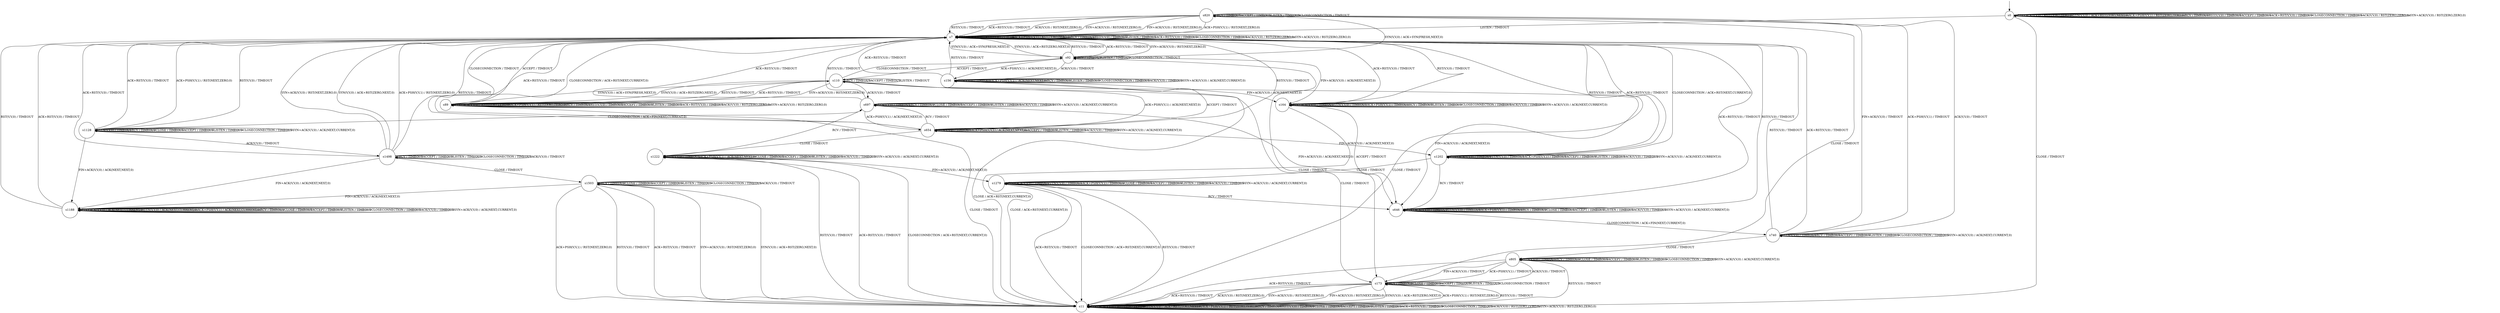 digraph g {

	 s820 [shape = "circle" label="s820"];
	 s805 [shape = "circle" label="s805"];
	 s7 [shape = "circle" label="s7"];
	 s1188 [shape = "circle" label="s1188"];
	 s173 [shape = "circle" label="s173"];
	 s92 [shape = "circle" label="s92"];
	 s156 [shape = "circle" label="s156"];
	 s646 [shape = "circle" label="s646"];
	 s11 [shape = "circle" label="s11"];
	 s1279 [shape = "circle" label="s1279"];
	 s164 [shape = "circle" label="s164"];
	 s697 [shape = "circle" label="s697"];
	 s654 [shape = "circle" label="s654"];
	 s1128 [shape = "circle" label="s1128"];
	 s0 [shape = "circle" label="s0"];
	 s1498 [shape = "circle" label="s1498"];
	 s1503 [shape = "circle" label="s1503"];
	 s110 [shape = "circle" label="s110"];
	 s89 [shape = "circle" label="s89"];
	 s740 [shape = "circle" label="s740"];
	 s1202 [shape = "circle" label="s1202"];
	 s1222 [shape = "circle" label="s1222"];
	 s0 -> s0 [label="FIN+ACK(V,V,0) / RST(ZERO,ZERO,0)"];
	 s0 -> s0 [label="SYN(V,V,0) / ACK+RST(ZERO,NEXT,0)"];
	 s0 -> s0 [label="ACK+PSH(V,V,1) / RST(ZERO,ZERO,0)"];
	 s0 -> s0 [label="RCV / TIMEOUT"];
	 s0 -> s0 [label="RST(V,V,0) / TIMEOUT"];
	 s0 -> s11 [label="CLOSE / TIMEOUT"];
	 s0 -> s0 [label="ACCEPT / TIMEOUT"];
	 s0 -> s7 [label="LISTEN / TIMEOUT"];
	 s0 -> s0 [label="ACK+RST(V,V,0) / TIMEOUT"];
	 s0 -> s0 [label="CLOSECONNECTION / TIMEOUT"];
	 s0 -> s0 [label="ACK(V,V,0) / RST(ZERO,ZERO,0)"];
	 s0 -> s0 [label="SYN+ACK(V,V,0) / RST(ZERO,ZERO,0)"];
	 s7 -> s7 [label="FIN+ACK(V,V,0) / RST(ZERO,ZERO,0)"];
	 s7 -> s92 [label="SYN(V,V,0) / ACK+SYN(FRESH,NEXT,0)"];
	 s7 -> s7 [label="ACK+PSH(V,V,1) / RST(ZERO,ZERO,0)"];
	 s7 -> s7 [label="RCV / TIMEOUT"];
	 s7 -> s7 [label="RST(V,V,0) / TIMEOUT"];
	 s7 -> s11 [label="CLOSE / TIMEOUT"];
	 s7 -> s89 [label="ACCEPT / TIMEOUT"];
	 s7 -> s7 [label="LISTEN / TIMEOUT"];
	 s7 -> s7 [label="ACK+RST(V,V,0) / TIMEOUT"];
	 s7 -> s7 [label="CLOSECONNECTION / TIMEOUT"];
	 s7 -> s7 [label="ACK(V,V,0) / RST(ZERO,ZERO,0)"];
	 s7 -> s7 [label="SYN+ACK(V,V,0) / RST(ZERO,ZERO,0)"];
	 s11 -> s11 [label="FIN+ACK(V,V,0) / RST(ZERO,ZERO,0)"];
	 s11 -> s11 [label="SYN(V,V,0) / ACK+RST(ZERO,NEXT,0)"];
	 s11 -> s11 [label="ACK+PSH(V,V,1) / RST(ZERO,ZERO,0)"];
	 s11 -> s11 [label="RCV / TIMEOUT"];
	 s11 -> s11 [label="RST(V,V,0) / TIMEOUT"];
	 s11 -> s11 [label="CLOSE / TIMEOUT"];
	 s11 -> s11 [label="ACCEPT / TIMEOUT"];
	 s11 -> s11 [label="LISTEN / TIMEOUT"];
	 s11 -> s11 [label="ACK+RST(V,V,0) / TIMEOUT"];
	 s11 -> s11 [label="CLOSECONNECTION / TIMEOUT"];
	 s11 -> s11 [label="ACK(V,V,0) / RST(ZERO,ZERO,0)"];
	 s11 -> s11 [label="SYN+ACK(V,V,0) / RST(ZERO,ZERO,0)"];
	 s89 -> s89 [label="FIN+ACK(V,V,0) / RST(ZERO,ZERO,0)"];
	 s89 -> s110 [label="SYN(V,V,0) / ACK+SYN(FRESH,NEXT,0)"];
	 s89 -> s89 [label="ACK+PSH(V,V,1) / RST(ZERO,ZERO,0)"];
	 s89 -> s89 [label="RCV / TIMEOUT"];
	 s89 -> s89 [label="RST(V,V,0) / TIMEOUT"];
	 s89 -> s11 [label="CLOSE / TIMEOUT"];
	 s89 -> s89 [label="ACCEPT / TIMEOUT"];
	 s89 -> s89 [label="LISTEN / TIMEOUT"];
	 s89 -> s89 [label="ACK+RST(V,V,0) / TIMEOUT"];
	 s89 -> s7 [label="CLOSECONNECTION / TIMEOUT"];
	 s89 -> s89 [label="ACK(V,V,0) / RST(ZERO,ZERO,0)"];
	 s89 -> s89 [label="SYN+ACK(V,V,0) / RST(ZERO,ZERO,0)"];
	 s92 -> s164 [label="FIN+ACK(V,V,0) / ACK(NEXT,NEXT,0)"];
	 s92 -> s7 [label="SYN(V,V,0) / ACK+RST(ZERO,NEXT,0)"];
	 s92 -> s156 [label="ACK+PSH(V,V,1) / ACK(NEXT,NEXT,0)"];
	 s92 -> s92 [label="RCV / TIMEOUT"];
	 s92 -> s7 [label="RST(V,V,0) / TIMEOUT"];
	 s92 -> s173 [label="CLOSE / TIMEOUT"];
	 s92 -> s110 [label="ACCEPT / TIMEOUT"];
	 s92 -> s92 [label="LISTEN / TIMEOUT"];
	 s92 -> s7 [label="ACK+RST(V,V,0) / TIMEOUT"];
	 s92 -> s92 [label="CLOSECONNECTION / TIMEOUT"];
	 s92 -> s156 [label="ACK(V,V,0) / TIMEOUT"];
	 s92 -> s7 [label="SYN+ACK(V,V,0) / RST(NEXT,ZERO,0)"];
	 s110 -> s646 [label="FIN+ACK(V,V,0) / ACK(NEXT,NEXT,0)"];
	 s110 -> s89 [label="SYN(V,V,0) / ACK+RST(ZERO,NEXT,0)"];
	 s110 -> s654 [label="ACK+PSH(V,V,1) / ACK(NEXT,NEXT,0)"];
	 s110 -> s110 [label="RCV / TIMEOUT"];
	 s110 -> s89 [label="RST(V,V,0) / TIMEOUT"];
	 s110 -> s173 [label="CLOSE / TIMEOUT"];
	 s110 -> s110 [label="ACCEPT / TIMEOUT"];
	 s110 -> s110 [label="LISTEN / TIMEOUT"];
	 s110 -> s89 [label="ACK+RST(V,V,0) / TIMEOUT"];
	 s110 -> s92 [label="CLOSECONNECTION / TIMEOUT"];
	 s110 -> s697 [label="ACK(V,V,0) / TIMEOUT"];
	 s110 -> s89 [label="SYN+ACK(V,V,0) / RST(NEXT,ZERO,0)"];
	 s156 -> s164 [label="FIN+ACK(V,V,0) / ACK(NEXT,NEXT,0)"];
	 s156 -> s156 [label="SYN(V,V,0) / TIMEOUT"];
	 s156 -> s156 [label="ACK+PSH(V,V,1) / ACK(NEXT,NEXT,0)"];
	 s156 -> s156 [label="RCV / TIMEOUT"];
	 s156 -> s7 [label="RST(V,V,0) / TIMEOUT"];
	 s156 -> s11 [label="CLOSE / ACK+RST(NEXT,CURRENT,0)"];
	 s156 -> s654 [label="ACCEPT / TIMEOUT"];
	 s156 -> s156 [label="LISTEN / TIMEOUT"];
	 s156 -> s7 [label="ACK+RST(V,V,0) / TIMEOUT"];
	 s156 -> s156 [label="CLOSECONNECTION / TIMEOUT"];
	 s156 -> s156 [label="ACK(V,V,0) / TIMEOUT"];
	 s156 -> s156 [label="SYN+ACK(V,V,0) / ACK(NEXT,CURRENT,0)"];
	 s164 -> s164 [label="FIN+ACK(V,V,0) / TIMEOUT"];
	 s164 -> s164 [label="SYN(V,V,0) / TIMEOUT"];
	 s164 -> s164 [label="ACK+PSH(V,V,1) / TIMEOUT"];
	 s164 -> s164 [label="RCV / TIMEOUT"];
	 s164 -> s7 [label="RST(V,V,0) / TIMEOUT"];
	 s164 -> s11 [label="CLOSE / ACK+RST(NEXT,CURRENT,0)"];
	 s164 -> s646 [label="ACCEPT / TIMEOUT"];
	 s164 -> s164 [label="LISTEN / TIMEOUT"];
	 s164 -> s7 [label="ACK+RST(V,V,0) / TIMEOUT"];
	 s164 -> s164 [label="CLOSECONNECTION / TIMEOUT"];
	 s164 -> s164 [label="ACK(V,V,0) / TIMEOUT"];
	 s164 -> s164 [label="SYN+ACK(V,V,0) / ACK(NEXT,CURRENT,0)"];
	 s173 -> s11 [label="FIN+ACK(V,V,0) / RST(NEXT,ZERO,0)"];
	 s173 -> s11 [label="SYN(V,V,0) / ACK+RST(ZERO,NEXT,0)"];
	 s173 -> s11 [label="ACK+PSH(V,V,1) / RST(NEXT,ZERO,0)"];
	 s173 -> s173 [label="RCV / TIMEOUT"];
	 s173 -> s11 [label="RST(V,V,0) / TIMEOUT"];
	 s173 -> s173 [label="CLOSE / TIMEOUT"];
	 s173 -> s173 [label="ACCEPT / TIMEOUT"];
	 s173 -> s173 [label="LISTEN / TIMEOUT"];
	 s173 -> s11 [label="ACK+RST(V,V,0) / TIMEOUT"];
	 s173 -> s173 [label="CLOSECONNECTION / TIMEOUT"];
	 s173 -> s11 [label="ACK(V,V,0) / RST(NEXT,ZERO,0)"];
	 s173 -> s11 [label="SYN+ACK(V,V,0) / RST(NEXT,ZERO,0)"];
	 s646 -> s646 [label="FIN+ACK(V,V,0) / TIMEOUT"];
	 s646 -> s646 [label="SYN(V,V,0) / TIMEOUT"];
	 s646 -> s646 [label="ACK+PSH(V,V,1) / TIMEOUT"];
	 s646 -> s646 [label="RCV / TIMEOUT"];
	 s646 -> s7 [label="RST(V,V,0) / TIMEOUT"];
	 s646 -> s646 [label="CLOSE / TIMEOUT"];
	 s646 -> s646 [label="ACCEPT / TIMEOUT"];
	 s646 -> s646 [label="LISTEN / TIMEOUT"];
	 s646 -> s7 [label="ACK+RST(V,V,0) / TIMEOUT"];
	 s646 -> s740 [label="CLOSECONNECTION / ACK+FIN(NEXT,CURRENT,0)"];
	 s646 -> s646 [label="ACK(V,V,0) / TIMEOUT"];
	 s646 -> s646 [label="SYN+ACK(V,V,0) / ACK(NEXT,CURRENT,0)"];
	 s654 -> s1202 [label="FIN+ACK(V,V,0) / ACK(NEXT,NEXT,0)"];
	 s654 -> s654 [label="SYN(V,V,0) / TIMEOUT"];
	 s654 -> s654 [label="ACK+PSH(V,V,1) / ACK(NEXT,NEXT,0)"];
	 s654 -> s697 [label="RCV / TIMEOUT"];
	 s654 -> s7 [label="RST(V,V,0) / TIMEOUT"];
	 s654 -> s1222 [label="CLOSE / TIMEOUT"];
	 s654 -> s654 [label="ACCEPT / TIMEOUT"];
	 s654 -> s654 [label="LISTEN / TIMEOUT"];
	 s654 -> s7 [label="ACK+RST(V,V,0) / TIMEOUT"];
	 s654 -> s7 [label="CLOSECONNECTION / ACK+RST(NEXT,CURRENT,0)"];
	 s654 -> s654 [label="ACK(V,V,0) / TIMEOUT"];
	 s654 -> s654 [label="SYN+ACK(V,V,0) / ACK(NEXT,CURRENT,0)"];
	 s697 -> s646 [label="FIN+ACK(V,V,0) / ACK(NEXT,NEXT,0)"];
	 s697 -> s697 [label="SYN(V,V,0) / TIMEOUT"];
	 s697 -> s654 [label="ACK+PSH(V,V,1) / ACK(NEXT,NEXT,0)"];
	 s697 -> s697 [label="RCV / TIMEOUT"];
	 s697 -> s7 [label="RST(V,V,0) / TIMEOUT"];
	 s697 -> s697 [label="CLOSE / TIMEOUT"];
	 s697 -> s697 [label="ACCEPT / TIMEOUT"];
	 s697 -> s697 [label="LISTEN / TIMEOUT"];
	 s697 -> s7 [label="ACK+RST(V,V,0) / TIMEOUT"];
	 s697 -> s1128 [label="CLOSECONNECTION / ACK+FIN(NEXT,CURRENT,0)"];
	 s697 -> s697 [label="ACK(V,V,0) / TIMEOUT"];
	 s697 -> s697 [label="SYN+ACK(V,V,0) / ACK(NEXT,CURRENT,0)"];
	 s740 -> s820 [label="FIN+ACK(V,V,0) / TIMEOUT"];
	 s740 -> s740 [label="SYN(V,V,0) / TIMEOUT"];
	 s740 -> s820 [label="ACK+PSH(V,V,1) / TIMEOUT"];
	 s740 -> s740 [label="RCV / TIMEOUT"];
	 s740 -> s7 [label="RST(V,V,0) / TIMEOUT"];
	 s740 -> s805 [label="CLOSE / TIMEOUT"];
	 s740 -> s740 [label="ACCEPT / TIMEOUT"];
	 s740 -> s740 [label="LISTEN / TIMEOUT"];
	 s740 -> s7 [label="ACK+RST(V,V,0) / TIMEOUT"];
	 s740 -> s740 [label="CLOSECONNECTION / TIMEOUT"];
	 s740 -> s820 [label="ACK(V,V,0) / TIMEOUT"];
	 s740 -> s740 [label="SYN+ACK(V,V,0) / ACK(NEXT,CURRENT,0)"];
	 s805 -> s173 [label="FIN+ACK(V,V,0) / TIMEOUT"];
	 s805 -> s805 [label="SYN(V,V,0) / TIMEOUT"];
	 s805 -> s173 [label="ACK+PSH(V,V,1) / TIMEOUT"];
	 s805 -> s805 [label="RCV / TIMEOUT"];
	 s805 -> s11 [label="RST(V,V,0) / TIMEOUT"];
	 s805 -> s805 [label="CLOSE / TIMEOUT"];
	 s805 -> s805 [label="ACCEPT / TIMEOUT"];
	 s805 -> s805 [label="LISTEN / TIMEOUT"];
	 s805 -> s11 [label="ACK+RST(V,V,0) / TIMEOUT"];
	 s805 -> s805 [label="CLOSECONNECTION / TIMEOUT"];
	 s805 -> s173 [label="ACK(V,V,0) / TIMEOUT"];
	 s805 -> s805 [label="SYN+ACK(V,V,0) / ACK(NEXT,CURRENT,0)"];
	 s820 -> s7 [label="FIN+ACK(V,V,0) / RST(NEXT,ZERO,0)"];
	 s820 -> s92 [label="SYN(V,V,0) / ACK+SYN(FRESH,NEXT,0)"];
	 s820 -> s7 [label="ACK+PSH(V,V,1) / RST(NEXT,ZERO,0)"];
	 s820 -> s820 [label="RCV / TIMEOUT"];
	 s820 -> s7 [label="RST(V,V,0) / TIMEOUT"];
	 s820 -> s173 [label="CLOSE / TIMEOUT"];
	 s820 -> s820 [label="ACCEPT / TIMEOUT"];
	 s820 -> s820 [label="LISTEN / TIMEOUT"];
	 s820 -> s7 [label="ACK+RST(V,V,0) / TIMEOUT"];
	 s820 -> s820 [label="CLOSECONNECTION / TIMEOUT"];
	 s820 -> s7 [label="ACK(V,V,0) / RST(NEXT,ZERO,0)"];
	 s820 -> s7 [label="SYN+ACK(V,V,0) / RST(NEXT,ZERO,0)"];
	 s1128 -> s1188 [label="FIN+ACK(V,V,0) / ACK(NEXT,NEXT,0)"];
	 s1128 -> s1128 [label="SYN(V,V,0) / TIMEOUT"];
	 s1128 -> s7 [label="ACK+PSH(V,V,1) / RST(NEXT,ZERO,0)"];
	 s1128 -> s1128 [label="RCV / TIMEOUT"];
	 s1128 -> s7 [label="RST(V,V,0) / TIMEOUT"];
	 s1128 -> s1128 [label="CLOSE / TIMEOUT"];
	 s1128 -> s1128 [label="ACCEPT / TIMEOUT"];
	 s1128 -> s1128 [label="LISTEN / TIMEOUT"];
	 s1128 -> s7 [label="ACK+RST(V,V,0) / TIMEOUT"];
	 s1128 -> s1128 [label="CLOSECONNECTION / TIMEOUT"];
	 s1128 -> s1498 [label="ACK(V,V,0) / TIMEOUT"];
	 s1128 -> s1128 [label="SYN+ACK(V,V,0) / ACK(NEXT,CURRENT,0)"];
	 s1188 -> s1188 [label="FIN+ACK(V,V,0) / ACK(NEXT,CURRENT,0)"];
	 s1188 -> s1188 [label="SYN(V,V,0) / ACK(NEXT,CURRENT,0)"];
	 s1188 -> s1188 [label="ACK+PSH(V,V,1) / ACK(NEXT,CURRENT,0)"];
	 s1188 -> s1188 [label="RCV / TIMEOUT"];
	 s1188 -> s7 [label="RST(V,V,0) / TIMEOUT"];
	 s1188 -> s1188 [label="CLOSE / TIMEOUT"];
	 s1188 -> s1188 [label="ACCEPT / TIMEOUT"];
	 s1188 -> s1188 [label="LISTEN / TIMEOUT"];
	 s1188 -> s7 [label="ACK+RST(V,V,0) / TIMEOUT"];
	 s1188 -> s1188 [label="CLOSECONNECTION / TIMEOUT"];
	 s1188 -> s1188 [label="ACK(V,V,0) / TIMEOUT"];
	 s1188 -> s1188 [label="SYN+ACK(V,V,0) / ACK(NEXT,CURRENT,0)"];
	 s1202 -> s1202 [label="FIN+ACK(V,V,0) / TIMEOUT"];
	 s1202 -> s1202 [label="SYN(V,V,0) / TIMEOUT"];
	 s1202 -> s1202 [label="ACK+PSH(V,V,1) / TIMEOUT"];
	 s1202 -> s646 [label="RCV / TIMEOUT"];
	 s1202 -> s7 [label="RST(V,V,0) / TIMEOUT"];
	 s1202 -> s1279 [label="CLOSE / TIMEOUT"];
	 s1202 -> s1202 [label="ACCEPT / TIMEOUT"];
	 s1202 -> s1202 [label="LISTEN / TIMEOUT"];
	 s1202 -> s7 [label="ACK+RST(V,V,0) / TIMEOUT"];
	 s1202 -> s7 [label="CLOSECONNECTION / ACK+RST(NEXT,CURRENT,0)"];
	 s1202 -> s1202 [label="ACK(V,V,0) / TIMEOUT"];
	 s1202 -> s1202 [label="SYN+ACK(V,V,0) / ACK(NEXT,CURRENT,0)"];
	 s1222 -> s1279 [label="FIN+ACK(V,V,0) / ACK(NEXT,NEXT,0)"];
	 s1222 -> s1222 [label="SYN(V,V,0) / TIMEOUT"];
	 s1222 -> s1222 [label="ACK+PSH(V,V,1) / ACK(NEXT,NEXT,0)"];
	 s1222 -> s697 [label="RCV / TIMEOUT"];
	 s1222 -> s11 [label="RST(V,V,0) / TIMEOUT"];
	 s1222 -> s1222 [label="CLOSE / TIMEOUT"];
	 s1222 -> s1222 [label="ACCEPT / TIMEOUT"];
	 s1222 -> s1222 [label="LISTEN / TIMEOUT"];
	 s1222 -> s11 [label="ACK+RST(V,V,0) / TIMEOUT"];
	 s1222 -> s11 [label="CLOSECONNECTION / ACK+RST(NEXT,CURRENT,0)"];
	 s1222 -> s1222 [label="ACK(V,V,0) / TIMEOUT"];
	 s1222 -> s1222 [label="SYN+ACK(V,V,0) / ACK(NEXT,CURRENT,0)"];
	 s1279 -> s1279 [label="FIN+ACK(V,V,0) / TIMEOUT"];
	 s1279 -> s1279 [label="SYN(V,V,0) / TIMEOUT"];
	 s1279 -> s1279 [label="ACK+PSH(V,V,1) / TIMEOUT"];
	 s1279 -> s646 [label="RCV / TIMEOUT"];
	 s1279 -> s11 [label="RST(V,V,0) / TIMEOUT"];
	 s1279 -> s1279 [label="CLOSE / TIMEOUT"];
	 s1279 -> s1279 [label="ACCEPT / TIMEOUT"];
	 s1279 -> s1279 [label="LISTEN / TIMEOUT"];
	 s1279 -> s11 [label="ACK+RST(V,V,0) / TIMEOUT"];
	 s1279 -> s11 [label="CLOSECONNECTION / ACK+RST(NEXT,CURRENT,0)"];
	 s1279 -> s1279 [label="ACK(V,V,0) / TIMEOUT"];
	 s1279 -> s1279 [label="SYN+ACK(V,V,0) / ACK(NEXT,CURRENT,0)"];
	 s1498 -> s1188 [label="FIN+ACK(V,V,0) / ACK(NEXT,NEXT,0)"];
	 s1498 -> s7 [label="SYN(V,V,0) / ACK+RST(ZERO,NEXT,0)"];
	 s1498 -> s7 [label="ACK+PSH(V,V,1) / RST(NEXT,ZERO,0)"];
	 s1498 -> s1498 [label="RCV / TIMEOUT"];
	 s1498 -> s7 [label="RST(V,V,0) / TIMEOUT"];
	 s1498 -> s1503 [label="CLOSE / TIMEOUT"];
	 s1498 -> s1498 [label="ACCEPT / TIMEOUT"];
	 s1498 -> s1498 [label="LISTEN / TIMEOUT"];
	 s1498 -> s7 [label="ACK+RST(V,V,0) / TIMEOUT"];
	 s1498 -> s1498 [label="CLOSECONNECTION / TIMEOUT"];
	 s1498 -> s1498 [label="ACK(V,V,0) / TIMEOUT"];
	 s1498 -> s7 [label="SYN+ACK(V,V,0) / RST(NEXT,ZERO,0)"];
	 s1503 -> s1188 [label="FIN+ACK(V,V,0) / ACK(NEXT,NEXT,0)"];
	 s1503 -> s11 [label="SYN(V,V,0) / ACK+RST(ZERO,NEXT,0)"];
	 s1503 -> s11 [label="ACK+PSH(V,V,1) / RST(NEXT,ZERO,0)"];
	 s1503 -> s1503 [label="RCV / TIMEOUT"];
	 s1503 -> s11 [label="RST(V,V,0) / TIMEOUT"];
	 s1503 -> s1503 [label="CLOSE / TIMEOUT"];
	 s1503 -> s1503 [label="ACCEPT / TIMEOUT"];
	 s1503 -> s1503 [label="LISTEN / TIMEOUT"];
	 s1503 -> s11 [label="ACK+RST(V,V,0) / TIMEOUT"];
	 s1503 -> s1503 [label="CLOSECONNECTION / TIMEOUT"];
	 s1503 -> s1503 [label="ACK(V,V,0) / TIMEOUT"];
	 s1503 -> s11 [label="SYN+ACK(V,V,0) / RST(NEXT,ZERO,0)"];
__start0 [label="" shape="none" width="0" height="0"];
		__start0 -> s0;

}

